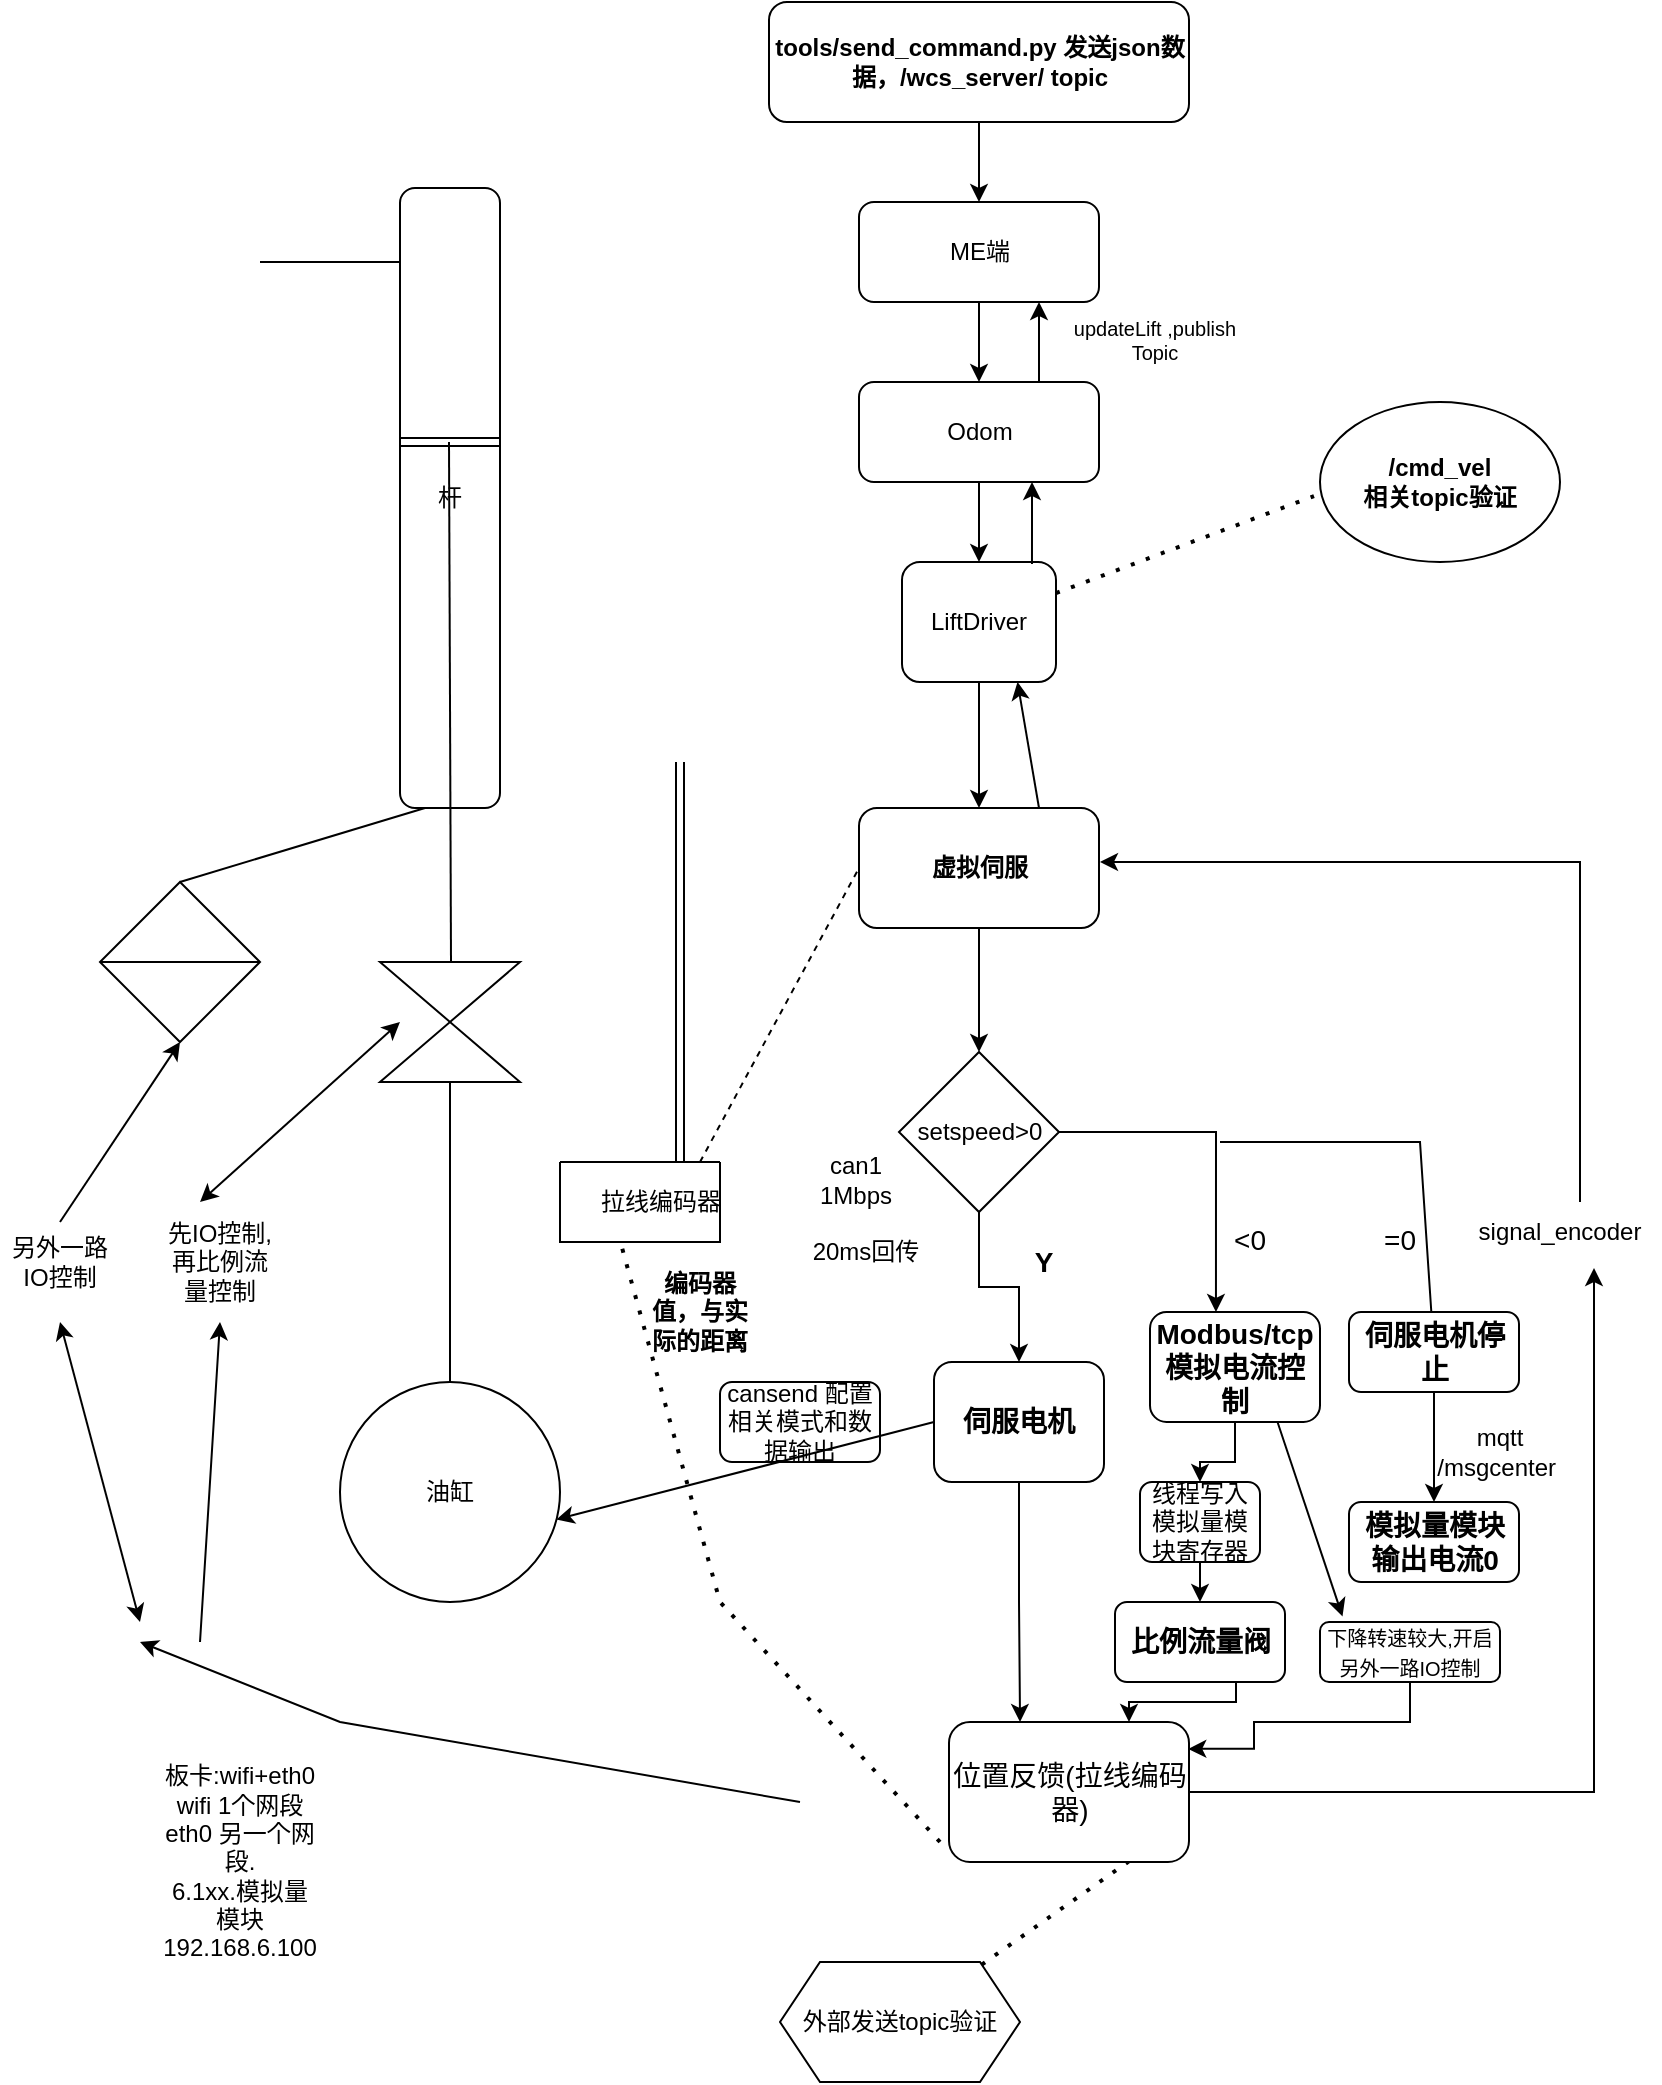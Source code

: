 <mxfile version="20.2.3" type="github">
  <diagram id="Uv1PPevyKDhio1jruvgt" name="Page-1">
    <mxGraphModel dx="1350" dy="773" grid="1" gridSize="10" guides="1" tooltips="1" connect="1" arrows="1" fold="1" page="1" pageScale="1" pageWidth="850" pageHeight="1100" math="0" shadow="0">
      <root>
        <mxCell id="0" />
        <mxCell id="1" parent="0" />
        <mxCell id="BvXIC0Oa_9aoLFbftnIB-10" style="edgeStyle=orthogonalEdgeStyle;rounded=0;orthogonalLoop=1;jettySize=auto;html=1;exitX=0.5;exitY=1;exitDx=0;exitDy=0;entryX=0.5;entryY=0;entryDx=0;entryDy=0;fontSize=14;" parent="1" source="ZdjtLYGXI-j0EzLjHC-S-1" target="5yJCihV8kMHdl1GdPkC9-1" edge="1">
          <mxGeometry relative="1" as="geometry" />
        </mxCell>
        <mxCell id="ZdjtLYGXI-j0EzLjHC-S-1" value="&lt;b&gt;虚拟伺服&lt;/b&gt;" style="rounded=1;whiteSpace=wrap;html=1;" parent="1" vertex="1">
          <mxGeometry x="439.5" y="453" width="120" height="60" as="geometry" />
        </mxCell>
        <mxCell id="ZdjtLYGXI-j0EzLjHC-S-2" value="杆" style="rounded=1;whiteSpace=wrap;html=1;" parent="1" vertex="1">
          <mxGeometry x="210" y="143" width="50" height="310" as="geometry" />
        </mxCell>
        <mxCell id="ZdjtLYGXI-j0EzLjHC-S-4" value="" style="endArrow=none;html=1;rounded=0;" parent="1" edge="1">
          <mxGeometry width="50" height="50" relative="1" as="geometry">
            <mxPoint x="235.5" y="530" as="sourcePoint" />
            <mxPoint x="234.5" y="270" as="targetPoint" />
          </mxGeometry>
        </mxCell>
        <mxCell id="ZdjtLYGXI-j0EzLjHC-S-5" value="" style="shape=collate;whiteSpace=wrap;html=1;" parent="1" vertex="1">
          <mxGeometry x="200" y="530" width="70" height="60" as="geometry" />
        </mxCell>
        <mxCell id="ZdjtLYGXI-j0EzLjHC-S-6" value="" style="endArrow=none;html=1;rounded=0;entryX=0.5;entryY=1;entryDx=0;entryDy=0;" parent="1" target="ZdjtLYGXI-j0EzLjHC-S-5" edge="1">
          <mxGeometry width="50" height="50" relative="1" as="geometry">
            <mxPoint x="235" y="740" as="sourcePoint" />
            <mxPoint x="280" y="590" as="targetPoint" />
          </mxGeometry>
        </mxCell>
        <mxCell id="ZdjtLYGXI-j0EzLjHC-S-7" value="油缸" style="ellipse;whiteSpace=wrap;html=1;aspect=fixed;" parent="1" vertex="1">
          <mxGeometry x="180" y="740" width="110" height="110" as="geometry" />
        </mxCell>
        <mxCell id="ZdjtLYGXI-j0EzLjHC-S-8" value="" style="swimlane;startSize=0;" parent="1" vertex="1">
          <mxGeometry x="290" y="630" width="80" height="40" as="geometry" />
        </mxCell>
        <mxCell id="ZdjtLYGXI-j0EzLjHC-S-9" value="" style="shape=link;html=1;rounded=0;" parent="1" edge="1">
          <mxGeometry width="100" relative="1" as="geometry">
            <mxPoint x="210" y="270" as="sourcePoint" />
            <mxPoint x="260" y="270" as="targetPoint" />
          </mxGeometry>
        </mxCell>
        <mxCell id="ZdjtLYGXI-j0EzLjHC-S-10" value="" style="shape=link;html=1;rounded=0;entryX=0.75;entryY=0;entryDx=0;entryDy=0;" parent="1" target="ZdjtLYGXI-j0EzLjHC-S-8" edge="1">
          <mxGeometry width="100" relative="1" as="geometry">
            <mxPoint x="350" y="430" as="sourcePoint" />
            <mxPoint x="450" y="530" as="targetPoint" />
          </mxGeometry>
        </mxCell>
        <mxCell id="ZdjtLYGXI-j0EzLjHC-S-11" value="拉线编码器" style="text;html=1;align=center;verticalAlign=middle;resizable=0;points=[];autosize=1;strokeColor=none;fillColor=none;" parent="1" vertex="1">
          <mxGeometry x="300" y="640" width="80" height="20" as="geometry" />
        </mxCell>
        <mxCell id="d6lnLILZH5gSd420zXRn-3" style="edgeStyle=orthogonalEdgeStyle;rounded=0;orthogonalLoop=1;jettySize=auto;html=1;exitX=0.5;exitY=0;exitDx=0;exitDy=0;" parent="1" source="ZdjtLYGXI-j0EzLjHC-S-13" edge="1">
          <mxGeometry relative="1" as="geometry">
            <mxPoint x="500" y="150" as="targetPoint" />
          </mxGeometry>
        </mxCell>
        <mxCell id="ZdjtLYGXI-j0EzLjHC-S-13" value="ME端" style="rounded=1;whiteSpace=wrap;html=1;" parent="1" vertex="1">
          <mxGeometry x="439.5" y="150" width="120" height="50" as="geometry" />
        </mxCell>
        <mxCell id="ZdjtLYGXI-j0EzLjHC-S-15" value="can1 1Mbps" style="text;html=1;strokeColor=none;fillColor=none;align=center;verticalAlign=middle;whiteSpace=wrap;rounded=0;" parent="1" vertex="1">
          <mxGeometry x="408" y="624" width="60" height="30" as="geometry" />
        </mxCell>
        <mxCell id="ZdjtLYGXI-j0EzLjHC-S-16" value="先IO控制,再比例流量控制" style="text;html=1;strokeColor=none;fillColor=none;align=center;verticalAlign=middle;whiteSpace=wrap;rounded=0;" parent="1" vertex="1">
          <mxGeometry x="90" y="650" width="60" height="60" as="geometry" />
        </mxCell>
        <mxCell id="ZdjtLYGXI-j0EzLjHC-S-17" value="" style="endArrow=classic;startArrow=classic;html=1;rounded=0;" parent="1" edge="1">
          <mxGeometry width="50" height="50" relative="1" as="geometry">
            <mxPoint x="110" y="650" as="sourcePoint" />
            <mxPoint x="210" y="560" as="targetPoint" />
          </mxGeometry>
        </mxCell>
        <mxCell id="ZdjtLYGXI-j0EzLjHC-S-18" value="mqtt /msgcenter&amp;nbsp;" style="text;html=1;strokeColor=none;fillColor=none;align=center;verticalAlign=middle;whiteSpace=wrap;rounded=0;" parent="1" vertex="1">
          <mxGeometry x="730" y="760" width="60" height="30" as="geometry" />
        </mxCell>
        <mxCell id="ZdjtLYGXI-j0EzLjHC-S-22" value="" style="endArrow=classic;html=1;rounded=0;" parent="1" edge="1">
          <mxGeometry width="50" height="50" relative="1" as="geometry">
            <mxPoint x="410" y="950" as="sourcePoint" />
            <mxPoint x="80" y="870" as="targetPoint" />
            <Array as="points">
              <mxPoint x="180" y="910" />
            </Array>
          </mxGeometry>
        </mxCell>
        <mxCell id="ZdjtLYGXI-j0EzLjHC-S-23" value="&lt;b&gt;编码器值，与实际的距离&lt;/b&gt;" style="text;html=1;strokeColor=none;fillColor=none;align=center;verticalAlign=middle;whiteSpace=wrap;rounded=0;" parent="1" vertex="1">
          <mxGeometry x="330" y="690" width="60" height="30" as="geometry" />
        </mxCell>
        <mxCell id="ZdjtLYGXI-j0EzLjHC-S-24" value="cansend 配置相关模式和数据输出" style="rounded=1;whiteSpace=wrap;html=1;" parent="1" vertex="1">
          <mxGeometry x="370" y="740" width="80" height="40" as="geometry" />
        </mxCell>
        <mxCell id="ZdjtLYGXI-j0EzLjHC-S-25" value="" style="endArrow=none;html=1;rounded=0;" parent="1" edge="1">
          <mxGeometry width="50" height="50" relative="1" as="geometry">
            <mxPoint x="140" y="180" as="sourcePoint" />
            <mxPoint x="210" y="180" as="targetPoint" />
          </mxGeometry>
        </mxCell>
        <mxCell id="ZdjtLYGXI-j0EzLjHC-S-28" value="" style="endArrow=classic;html=1;rounded=0;" parent="1" edge="1">
          <mxGeometry width="50" height="50" relative="1" as="geometry">
            <mxPoint x="110" y="870" as="sourcePoint" />
            <mxPoint x="120" y="710" as="targetPoint" />
          </mxGeometry>
        </mxCell>
        <mxCell id="BvXIC0Oa_9aoLFbftnIB-11" style="edgeStyle=orthogonalEdgeStyle;rounded=0;orthogonalLoop=1;jettySize=auto;html=1;exitX=1;exitY=0.5;exitDx=0;exitDy=0;fontSize=14;" parent="1" source="ZdjtLYGXI-j0EzLjHC-S-29" target="ZdjtLYGXI-j0EzLjHC-S-1" edge="1">
          <mxGeometry relative="1" as="geometry" />
        </mxCell>
        <mxCell id="ZdjtLYGXI-j0EzLjHC-S-29" value="LiftDriver" style="rounded=1;whiteSpace=wrap;html=1;direction=south;" parent="1" vertex="1">
          <mxGeometry x="461" y="330" width="77" height="60" as="geometry" />
        </mxCell>
        <mxCell id="ZdjtLYGXI-j0EzLjHC-S-31" value="外部发送topic验证" style="shape=hexagon;perimeter=hexagonPerimeter2;whiteSpace=wrap;html=1;fixedSize=1;" parent="1" vertex="1">
          <mxGeometry x="400" y="1030" width="120" height="60" as="geometry" />
        </mxCell>
        <mxCell id="ZdjtLYGXI-j0EzLjHC-S-32" value="" style="endArrow=none;dashed=1;html=1;dashPattern=1 3;strokeWidth=2;rounded=0;entryX=0.5;entryY=1;entryDx=0;entryDy=0;" parent="1" source="ZdjtLYGXI-j0EzLjHC-S-31" edge="1">
          <mxGeometry width="50" height="50" relative="1" as="geometry">
            <mxPoint x="730" y="940" as="sourcePoint" />
            <mxPoint x="602.5" y="960" as="targetPoint" />
          </mxGeometry>
        </mxCell>
        <mxCell id="ZdjtLYGXI-j0EzLjHC-S-33" value="" style="endArrow=classic;html=1;rounded=0;exitX=0.5;exitY=1;exitDx=0;exitDy=0;" parent="1" source="ZdjtLYGXI-j0EzLjHC-S-13" target="d6lnLILZH5gSd420zXRn-1" edge="1">
          <mxGeometry width="50" height="50" relative="1" as="geometry">
            <mxPoint x="400" y="370" as="sourcePoint" />
            <mxPoint x="450" y="320" as="targetPoint" />
          </mxGeometry>
        </mxCell>
        <mxCell id="ZdjtLYGXI-j0EzLjHC-S-34" value="20ms回传" style="text;html=1;strokeColor=none;fillColor=none;align=center;verticalAlign=middle;whiteSpace=wrap;rounded=0;" parent="1" vertex="1">
          <mxGeometry x="413" y="660" width="60" height="30" as="geometry" />
        </mxCell>
        <mxCell id="BvXIC0Oa_9aoLFbftnIB-9" style="edgeStyle=orthogonalEdgeStyle;rounded=0;orthogonalLoop=1;jettySize=auto;html=1;fontSize=14;" parent="1" source="ZdjtLYGXI-j0EzLjHC-S-37" edge="1">
          <mxGeometry relative="1" as="geometry">
            <Array as="points">
              <mxPoint x="800" y="480" />
            </Array>
            <mxPoint x="560" y="480" as="targetPoint" />
          </mxGeometry>
        </mxCell>
        <mxCell id="ZdjtLYGXI-j0EzLjHC-S-37" value="signal_encoder" style="text;html=1;strokeColor=none;fillColor=none;align=center;verticalAlign=middle;whiteSpace=wrap;rounded=0;" parent="1" vertex="1">
          <mxGeometry x="740" y="650" width="100" height="30" as="geometry" />
        </mxCell>
        <mxCell id="bZBwHUKGw5rUKfdNZuir-1" value="&lt;b&gt;/cmd_vel&lt;br&gt;相关topic验证&lt;/b&gt;" style="ellipse;whiteSpace=wrap;html=1;" parent="1" vertex="1">
          <mxGeometry x="670" y="250" width="120" height="80" as="geometry" />
        </mxCell>
        <mxCell id="bZBwHUKGw5rUKfdNZuir-2" value="" style="endArrow=none;dashed=1;html=1;dashPattern=1 3;strokeWidth=2;rounded=0;entryX=-0.025;entryY=0.588;entryDx=0;entryDy=0;entryPerimeter=0;" parent="1" source="ZdjtLYGXI-j0EzLjHC-S-29" target="bZBwHUKGw5rUKfdNZuir-1" edge="1">
          <mxGeometry width="50" height="50" relative="1" as="geometry">
            <mxPoint x="640" y="280" as="sourcePoint" />
            <mxPoint x="690" y="230" as="targetPoint" />
          </mxGeometry>
        </mxCell>
        <mxCell id="jch9uC5gcHZ-2w2xDuGa-2" value="" style="edgeStyle=orthogonalEdgeStyle;rounded=0;orthogonalLoop=1;jettySize=auto;html=1;" parent="1" source="jch9uC5gcHZ-2w2xDuGa-1" target="ZdjtLYGXI-j0EzLjHC-S-13" edge="1">
          <mxGeometry relative="1" as="geometry" />
        </mxCell>
        <mxCell id="jch9uC5gcHZ-2w2xDuGa-1" value="&lt;b&gt;tools/send_command.py 发送json数据，/wcs_server/ topic&lt;/b&gt;" style="rounded=1;whiteSpace=wrap;html=1;" parent="1" vertex="1">
          <mxGeometry x="394.5" y="50" width="210" height="60" as="geometry" />
        </mxCell>
        <mxCell id="jch9uC5gcHZ-2w2xDuGa-6" value="" style="endArrow=classic;html=1;rounded=0;exitX=0.75;exitY=0;exitDx=0;exitDy=0;entryX=1;entryY=0.25;entryDx=0;entryDy=0;" parent="1" source="ZdjtLYGXI-j0EzLjHC-S-1" target="ZdjtLYGXI-j0EzLjHC-S-29" edge="1">
          <mxGeometry width="50" height="50" relative="1" as="geometry">
            <mxPoint x="400" y="480" as="sourcePoint" />
            <mxPoint x="540" y="400" as="targetPoint" />
            <Array as="points" />
          </mxGeometry>
        </mxCell>
        <mxCell id="5yJCihV8kMHdl1GdPkC9-6" style="edgeStyle=orthogonalEdgeStyle;rounded=0;orthogonalLoop=1;jettySize=auto;html=1;exitX=0.5;exitY=1;exitDx=0;exitDy=0;entryX=0.5;entryY=0;entryDx=0;entryDy=0;fontSize=14;" parent="1" source="5yJCihV8kMHdl1GdPkC9-1" target="5yJCihV8kMHdl1GdPkC9-4" edge="1">
          <mxGeometry relative="1" as="geometry" />
        </mxCell>
        <mxCell id="BvXIC0Oa_9aoLFbftnIB-3" style="edgeStyle=orthogonalEdgeStyle;rounded=0;orthogonalLoop=1;jettySize=auto;html=1;exitX=1;exitY=0.5;exitDx=0;exitDy=0;entryX=0.388;entryY=0;entryDx=0;entryDy=0;entryPerimeter=0;fontSize=14;" parent="1" source="5yJCihV8kMHdl1GdPkC9-1" target="BvXIC0Oa_9aoLFbftnIB-1" edge="1">
          <mxGeometry relative="1" as="geometry" />
        </mxCell>
        <mxCell id="5yJCihV8kMHdl1GdPkC9-1" value="setspeed&amp;gt;0" style="rhombus;whiteSpace=wrap;html=1;" parent="1" vertex="1">
          <mxGeometry x="459.5" y="575" width="80" height="80" as="geometry" />
        </mxCell>
        <mxCell id="BvXIC0Oa_9aoLFbftnIB-6" style="edgeStyle=orthogonalEdgeStyle;rounded=0;orthogonalLoop=1;jettySize=auto;html=1;fontSize=14;entryX=0.296;entryY=0;entryDx=0;entryDy=0;entryPerimeter=0;" parent="1" source="5yJCihV8kMHdl1GdPkC9-4" target="BvXIC0Oa_9aoLFbftnIB-5" edge="1">
          <mxGeometry relative="1" as="geometry">
            <mxPoint x="519" y="870" as="targetPoint" />
          </mxGeometry>
        </mxCell>
        <mxCell id="5yJCihV8kMHdl1GdPkC9-4" value="伺服电机" style="rounded=1;whiteSpace=wrap;html=1;fontStyle=1;fontSize=14;" parent="1" vertex="1">
          <mxGeometry x="477" y="730" width="85" height="60" as="geometry" />
        </mxCell>
        <mxCell id="5yJCihV8kMHdl1GdPkC9-7" value="" style="endArrow=classic;html=1;rounded=0;fontSize=14;entryX=0.983;entryY=0.625;entryDx=0;entryDy=0;entryPerimeter=0;exitX=0;exitY=0.5;exitDx=0;exitDy=0;" parent="1" source="5yJCihV8kMHdl1GdPkC9-4" target="ZdjtLYGXI-j0EzLjHC-S-7" edge="1">
          <mxGeometry width="50" height="50" relative="1" as="geometry">
            <mxPoint x="507" y="600" as="sourcePoint" />
            <mxPoint x="340" y="810" as="targetPoint" />
            <Array as="points" />
          </mxGeometry>
        </mxCell>
        <mxCell id="5yJCihV8kMHdl1GdPkC9-10" value="&lt;b&gt;Y&lt;/b&gt;" style="text;html=1;strokeColor=none;fillColor=none;align=center;verticalAlign=middle;whiteSpace=wrap;rounded=0;fontSize=14;" parent="1" vertex="1">
          <mxGeometry x="502" y="665" width="60" height="30" as="geometry" />
        </mxCell>
        <mxCell id="5yJCihV8kMHdl1GdPkC9-11" value="&amp;lt;0" style="text;html=1;strokeColor=none;fillColor=none;align=center;verticalAlign=middle;whiteSpace=wrap;rounded=0;fontSize=14;" parent="1" vertex="1">
          <mxGeometry x="604.5" y="654" width="60" height="30" as="geometry" />
        </mxCell>
        <mxCell id="5yJCihV8kMHdl1GdPkC9-12" value="" style="endArrow=none;dashed=1;html=1;rounded=0;fontSize=14;entryX=0;entryY=0.5;entryDx=0;entryDy=0;exitX=0.875;exitY=0;exitDx=0;exitDy=0;exitPerimeter=0;" parent="1" source="ZdjtLYGXI-j0EzLjHC-S-8" target="ZdjtLYGXI-j0EzLjHC-S-1" edge="1">
          <mxGeometry width="50" height="50" relative="1" as="geometry">
            <mxPoint x="450" y="720" as="sourcePoint" />
            <mxPoint x="500" y="670" as="targetPoint" />
          </mxGeometry>
        </mxCell>
        <mxCell id="d6lnLILZH5gSd420zXRn-7" value="" style="edgeStyle=orthogonalEdgeStyle;rounded=0;orthogonalLoop=1;jettySize=auto;html=1;" parent="1" source="BvXIC0Oa_9aoLFbftnIB-1" target="d6lnLILZH5gSd420zXRn-5" edge="1">
          <mxGeometry relative="1" as="geometry" />
        </mxCell>
        <mxCell id="BvXIC0Oa_9aoLFbftnIB-1" value="Modbus/tcp模拟电流控制" style="rounded=1;whiteSpace=wrap;html=1;fontStyle=1;fontSize=14;" parent="1" vertex="1">
          <mxGeometry x="585" y="705" width="85" height="55" as="geometry" />
        </mxCell>
        <mxCell id="BvXIC0Oa_9aoLFbftnIB-7" style="edgeStyle=orthogonalEdgeStyle;rounded=0;orthogonalLoop=1;jettySize=auto;html=1;exitX=0.5;exitY=1;exitDx=0;exitDy=0;fontSize=14;entryX=0.75;entryY=0;entryDx=0;entryDy=0;" parent="1" source="BvXIC0Oa_9aoLFbftnIB-2" target="BvXIC0Oa_9aoLFbftnIB-5" edge="1">
          <mxGeometry relative="1" as="geometry">
            <mxPoint x="640" y="920" as="targetPoint" />
            <Array as="points">
              <mxPoint x="628" y="900" />
              <mxPoint x="575" y="900" />
            </Array>
          </mxGeometry>
        </mxCell>
        <mxCell id="BvXIC0Oa_9aoLFbftnIB-2" value="比例流量阀" style="rounded=1;whiteSpace=wrap;html=1;fontStyle=1;fontSize=14;" parent="1" vertex="1">
          <mxGeometry x="567.5" y="850" width="85" height="40" as="geometry" />
        </mxCell>
        <mxCell id="BvXIC0Oa_9aoLFbftnIB-8" style="edgeStyle=orthogonalEdgeStyle;rounded=0;orthogonalLoop=1;jettySize=auto;html=1;entryX=0.67;entryY=1.1;entryDx=0;entryDy=0;entryPerimeter=0;fontSize=14;" parent="1" source="BvXIC0Oa_9aoLFbftnIB-5" target="ZdjtLYGXI-j0EzLjHC-S-37" edge="1">
          <mxGeometry relative="1" as="geometry" />
        </mxCell>
        <mxCell id="BvXIC0Oa_9aoLFbftnIB-5" value="位置反馈(拉线编码器)" style="rounded=1;whiteSpace=wrap;html=1;fontSize=14;" parent="1" vertex="1">
          <mxGeometry x="484.5" y="910" width="120" height="70" as="geometry" />
        </mxCell>
        <mxCell id="rsGYJd1zdUsUm8Rm8bc5-1" value="模拟量模块输出电流0" style="rounded=1;whiteSpace=wrap;html=1;fontStyle=1;fontSize=14;" parent="1" vertex="1">
          <mxGeometry x="684.5" y="800" width="85" height="40" as="geometry" />
        </mxCell>
        <mxCell id="rsGYJd1zdUsUm8Rm8bc5-7" value="" style="edgeStyle=orthogonalEdgeStyle;rounded=0;orthogonalLoop=1;jettySize=auto;html=1;" parent="1" source="rsGYJd1zdUsUm8Rm8bc5-2" target="rsGYJd1zdUsUm8Rm8bc5-1" edge="1">
          <mxGeometry relative="1" as="geometry" />
        </mxCell>
        <mxCell id="rsGYJd1zdUsUm8Rm8bc5-2" value="伺服电机停止" style="rounded=1;whiteSpace=wrap;html=1;fontStyle=1;fontSize=14;" parent="1" vertex="1">
          <mxGeometry x="684.5" y="705" width="85" height="40" as="geometry" />
        </mxCell>
        <mxCell id="rsGYJd1zdUsUm8Rm8bc5-3" value="" style="endArrow=none;html=1;rounded=0;" parent="1" source="rsGYJd1zdUsUm8Rm8bc5-2" edge="1">
          <mxGeometry width="50" height="50" relative="1" as="geometry">
            <mxPoint x="730" y="700" as="sourcePoint" />
            <mxPoint x="620" y="620" as="targetPoint" />
            <Array as="points">
              <mxPoint x="720" y="620" />
              <mxPoint x="670" y="620" />
            </Array>
          </mxGeometry>
        </mxCell>
        <mxCell id="rsGYJd1zdUsUm8Rm8bc5-8" value="=0" style="text;html=1;strokeColor=none;fillColor=none;align=center;verticalAlign=middle;whiteSpace=wrap;rounded=0;fontSize=14;" parent="1" vertex="1">
          <mxGeometry x="680" y="654" width="60" height="30" as="geometry" />
        </mxCell>
        <mxCell id="rsGYJd1zdUsUm8Rm8bc5-11" value="板卡:wifi+eth0&lt;br&gt;wifi 1个网段&lt;br&gt;eth0 另一个网段.&lt;br&gt;6.1xx.模拟量模块192.168.6.100" style="text;html=1;strokeColor=none;fillColor=none;align=center;verticalAlign=middle;whiteSpace=wrap;rounded=0;" parent="1" vertex="1">
          <mxGeometry x="90" y="940" width="80" height="80" as="geometry" />
        </mxCell>
        <mxCell id="rsGYJd1zdUsUm8Rm8bc5-12" value="" style="endArrow=none;dashed=1;html=1;dashPattern=1 3;strokeWidth=2;rounded=0;entryX=0.388;entryY=1.075;entryDx=0;entryDy=0;entryPerimeter=0;" parent="1" target="ZdjtLYGXI-j0EzLjHC-S-8" edge="1">
          <mxGeometry width="50" height="50" relative="1" as="geometry">
            <mxPoint x="480" y="970" as="sourcePoint" />
            <mxPoint x="450" y="920" as="targetPoint" />
            <Array as="points">
              <mxPoint x="370" y="850" />
            </Array>
          </mxGeometry>
        </mxCell>
        <mxCell id="d6lnLILZH5gSd420zXRn-2" value="" style="edgeStyle=orthogonalEdgeStyle;rounded=0;orthogonalLoop=1;jettySize=auto;html=1;" parent="1" source="d6lnLILZH5gSd420zXRn-1" target="ZdjtLYGXI-j0EzLjHC-S-29" edge="1">
          <mxGeometry relative="1" as="geometry" />
        </mxCell>
        <mxCell id="fzwWZY3ugOz4Eh3K3dzj-1" style="edgeStyle=orthogonalEdgeStyle;rounded=0;orthogonalLoop=1;jettySize=auto;html=1;exitX=0.75;exitY=0;exitDx=0;exitDy=0;entryX=0.75;entryY=1;entryDx=0;entryDy=0;fontSize=10;" edge="1" parent="1" source="d6lnLILZH5gSd420zXRn-1" target="ZdjtLYGXI-j0EzLjHC-S-13">
          <mxGeometry relative="1" as="geometry" />
        </mxCell>
        <mxCell id="d6lnLILZH5gSd420zXRn-1" value="Odom" style="rounded=1;whiteSpace=wrap;html=1;" parent="1" vertex="1">
          <mxGeometry x="439.5" y="240" width="120" height="50" as="geometry" />
        </mxCell>
        <mxCell id="d6lnLILZH5gSd420zXRn-4" value="" style="endArrow=classic;html=1;rounded=0;exitX=0.017;exitY=0.156;exitDx=0;exitDy=0;exitPerimeter=0;" parent="1" source="ZdjtLYGXI-j0EzLjHC-S-29" target="d6lnLILZH5gSd420zXRn-1" edge="1">
          <mxGeometry width="50" height="50" relative="1" as="geometry">
            <mxPoint x="610" y="410" as="sourcePoint" />
            <mxPoint x="520" y="300" as="targetPoint" />
            <Array as="points">
              <mxPoint x="526" y="310" />
              <mxPoint x="526" y="290" />
            </Array>
          </mxGeometry>
        </mxCell>
        <mxCell id="d6lnLILZH5gSd420zXRn-5" value="线程写入模拟量模块寄存器" style="rounded=1;whiteSpace=wrap;html=1;" parent="1" vertex="1">
          <mxGeometry x="580" y="790" width="60" height="40" as="geometry" />
        </mxCell>
        <mxCell id="d6lnLILZH5gSd420zXRn-12" value="" style="endArrow=classic;html=1;rounded=0;entryX=0.5;entryY=0;entryDx=0;entryDy=0;" parent="1" source="d6lnLILZH5gSd420zXRn-5" target="BvXIC0Oa_9aoLFbftnIB-2" edge="1">
          <mxGeometry width="50" height="50" relative="1" as="geometry">
            <mxPoint x="450" y="880" as="sourcePoint" />
            <mxPoint x="500" y="830" as="targetPoint" />
          </mxGeometry>
        </mxCell>
        <mxCell id="d6lnLILZH5gSd420zXRn-13" value="另外一路IO控制" style="text;html=1;strokeColor=none;fillColor=none;align=center;verticalAlign=middle;whiteSpace=wrap;rounded=0;" parent="1" vertex="1">
          <mxGeometry x="10" y="650" width="60" height="60" as="geometry" />
        </mxCell>
        <mxCell id="d6lnLILZH5gSd420zXRn-14" value="" style="endArrow=classic;startArrow=classic;html=1;rounded=0;entryX=0.5;entryY=1;entryDx=0;entryDy=0;" parent="1" target="d6lnLILZH5gSd420zXRn-13" edge="1">
          <mxGeometry width="50" height="50" relative="1" as="geometry">
            <mxPoint x="80" y="860" as="sourcePoint" />
            <mxPoint x="60" y="770" as="targetPoint" />
          </mxGeometry>
        </mxCell>
        <mxCell id="d6lnLILZH5gSd420zXRn-15" value="" style="endArrow=classic;html=1;rounded=0;exitX=0.5;exitY=0.167;exitDx=0;exitDy=0;exitPerimeter=0;" parent="1" source="d6lnLILZH5gSd420zXRn-13" edge="1">
          <mxGeometry width="50" height="50" relative="1" as="geometry">
            <mxPoint x="30" y="690" as="sourcePoint" />
            <mxPoint x="100" y="570" as="targetPoint" />
          </mxGeometry>
        </mxCell>
        <mxCell id="d6lnLILZH5gSd420zXRn-16" value="" style="shape=sortShape;perimeter=rhombusPerimeter;whiteSpace=wrap;html=1;" parent="1" vertex="1">
          <mxGeometry x="60" y="490" width="80" height="80" as="geometry" />
        </mxCell>
        <mxCell id="d6lnLILZH5gSd420zXRn-17" value="" style="endArrow=none;html=1;rounded=0;exitX=0.5;exitY=0;exitDx=0;exitDy=0;entryX=0.25;entryY=1;entryDx=0;entryDy=0;" parent="1" source="d6lnLILZH5gSd420zXRn-16" target="ZdjtLYGXI-j0EzLjHC-S-2" edge="1">
          <mxGeometry width="50" height="50" relative="1" as="geometry">
            <mxPoint x="210" y="480" as="sourcePoint" />
            <mxPoint x="260" y="430" as="targetPoint" />
          </mxGeometry>
        </mxCell>
        <mxCell id="d6lnLILZH5gSd420zXRn-20" style="edgeStyle=orthogonalEdgeStyle;rounded=0;orthogonalLoop=1;jettySize=auto;html=1;entryX=0.997;entryY=0.192;entryDx=0;entryDy=0;entryPerimeter=0;" parent="1" source="d6lnLILZH5gSd420zXRn-18" target="BvXIC0Oa_9aoLFbftnIB-5" edge="1">
          <mxGeometry relative="1" as="geometry">
            <Array as="points">
              <mxPoint x="715" y="910" />
              <mxPoint x="637" y="910" />
              <mxPoint x="637" y="923" />
            </Array>
          </mxGeometry>
        </mxCell>
        <mxCell id="d6lnLILZH5gSd420zXRn-18" value="&lt;font style=&quot;font-size: 10px;&quot;&gt;下降转速较大,开启另外一路IO控制&lt;/font&gt;" style="rounded=1;whiteSpace=wrap;html=1;" parent="1" vertex="1">
          <mxGeometry x="670" y="860" width="90" height="30" as="geometry" />
        </mxCell>
        <mxCell id="d6lnLILZH5gSd420zXRn-19" value="" style="endArrow=classic;html=1;rounded=0;entryX=0.125;entryY=-0.092;entryDx=0;entryDy=0;entryPerimeter=0;exitX=0.75;exitY=1;exitDx=0;exitDy=0;" parent="1" source="BvXIC0Oa_9aoLFbftnIB-1" target="d6lnLILZH5gSd420zXRn-18" edge="1">
          <mxGeometry width="50" height="50" relative="1" as="geometry">
            <mxPoint x="640" y="810" as="sourcePoint" />
            <mxPoint x="690" y="760" as="targetPoint" />
          </mxGeometry>
        </mxCell>
        <mxCell id="fzwWZY3ugOz4Eh3K3dzj-2" value="updateLift ,publish Topic" style="text;html=1;strokeColor=none;fillColor=none;align=center;verticalAlign=middle;whiteSpace=wrap;rounded=0;fontSize=10;" vertex="1" parent="1">
          <mxGeometry x="545" y="204" width="85" height="30" as="geometry" />
        </mxCell>
      </root>
    </mxGraphModel>
  </diagram>
</mxfile>
